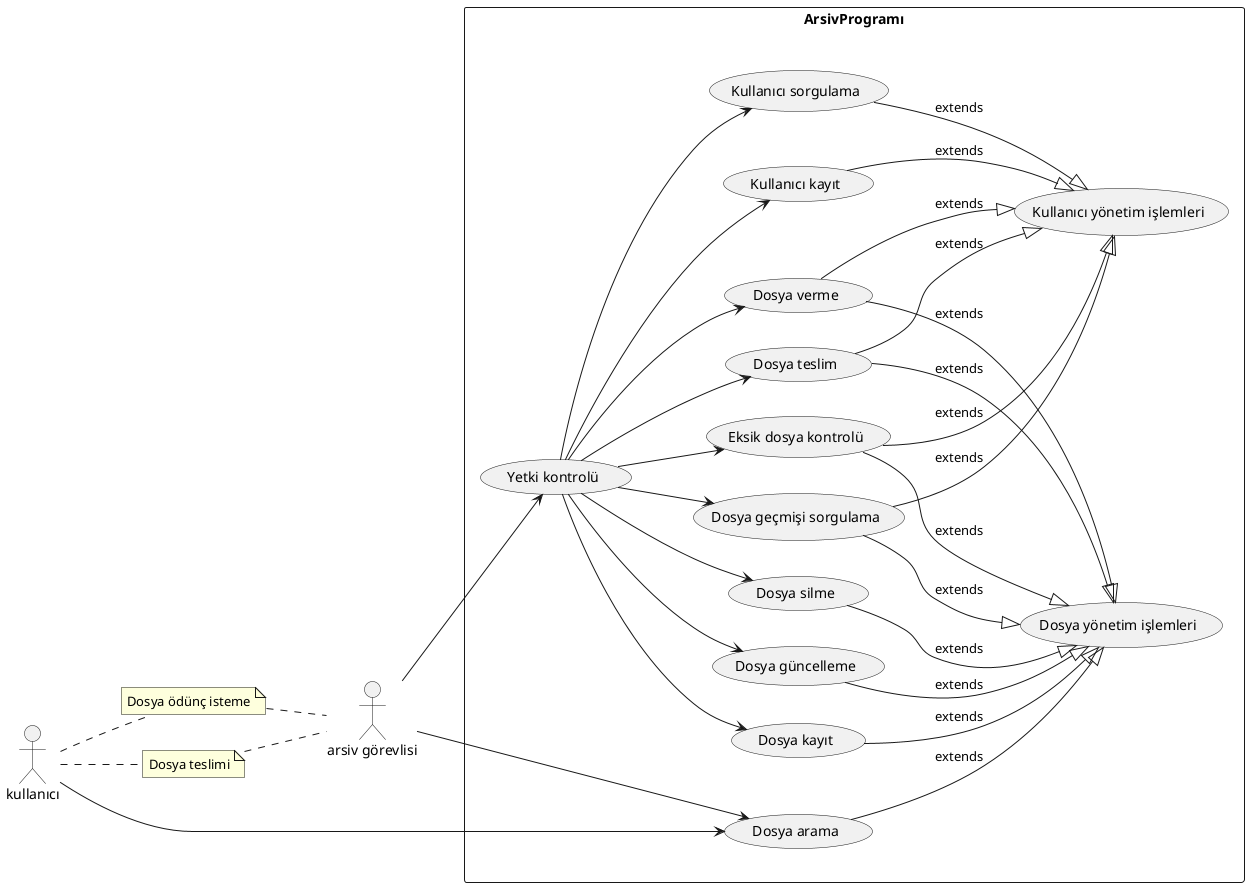 @startuml
left to right direction
/' skinparam packageStyle rectangle '/
actor "arsiv görevlisi"as argör
/' actor argör '/
actor kullanıcı

/' together{ '/
/' } '/
note "Dosya ödünç isteme" as DOI
note "Dosya teslimi" as DT
kullanıcı .. DT
DT .. argör
kullanıcı .. DOI
DOI .. argör
rectangle ArsivProgramı {

/' (Dosya verme/alma) '/
/' (Dosya alma) '/
/' (Dosya verme) '/
(Yetki kontrolü)
kullanıcı-->(Dosya arama)
argör-->(Yetki kontrolü)
argör --> (Dosya arama)
(Yetki kontrolü)--> (Dosya kayıt)
(Yetki kontrolü)--> (Dosya güncelleme)
(Yetki kontrolü)--> (Dosya verme)
(Yetki kontrolü)--> (Dosya silme)
(Yetki kontrolü)--> (Dosya teslim)
(Yetki kontrolü)-->(Kullanıcı kayıt)
(Yetki kontrolü)-->(Kullanıcı sorgulama)
(Yetki kontrolü)-->(Eksik dosya kontrolü)
(Yetki kontrolü)-->(Dosya geçmişi sorgulama)


/' argör --> (Kullanıcı yönetim işlemleri) '/
(Dosya teslim)--|>(Kullanıcı yönetim işlemleri):extends
(Dosya verme)--|>(Kullanıcı yönetim işlemleri):extends
(Kullanıcı kayıt)--|>(Kullanıcı yönetim işlemleri):extends
(Kullanıcı sorgulama)--|>(Kullanıcı yönetim işlemleri):extends
(Dosya geçmişi sorgulama)--|>(Kullanıcı yönetim işlemleri):extends

(Dosya arama)--|>(Dosya yönetim işlemleri):extends
(Dosya kayıt)--|>(Dosya yönetim işlemleri):extends
(Dosya güncelleme)--|>(Dosya yönetim işlemleri):extends
(Dosya silme)--|>(Dosya yönetim işlemleri):extends
(Eksik dosya kontrolü)--|>(Dosya yönetim işlemleri):extends
(Dosya verme)--|>(Dosya yönetim işlemleri):extends
(Dosya teslim)--|>(Dosya yönetim işlemleri):extends
(Dosya geçmişi sorgulama)--|>(Dosya yönetim işlemleri):extends

(Eksik dosya kontrolü)--|>(Kullanıcı yönetim işlemleri):extends
/' right to left direction '/
/' (Dosya alma)<~~(Dosya verme/alma) : içerir '/
/' (Dosya verme)<~~(Dosya verme/alma) : içerir '/
/' :Kullanıcı:---(DOSYA VERME/ALMA) '/
/' :Kullanıcı:---(DOSYA ARAMA) '/
}
@enduml
